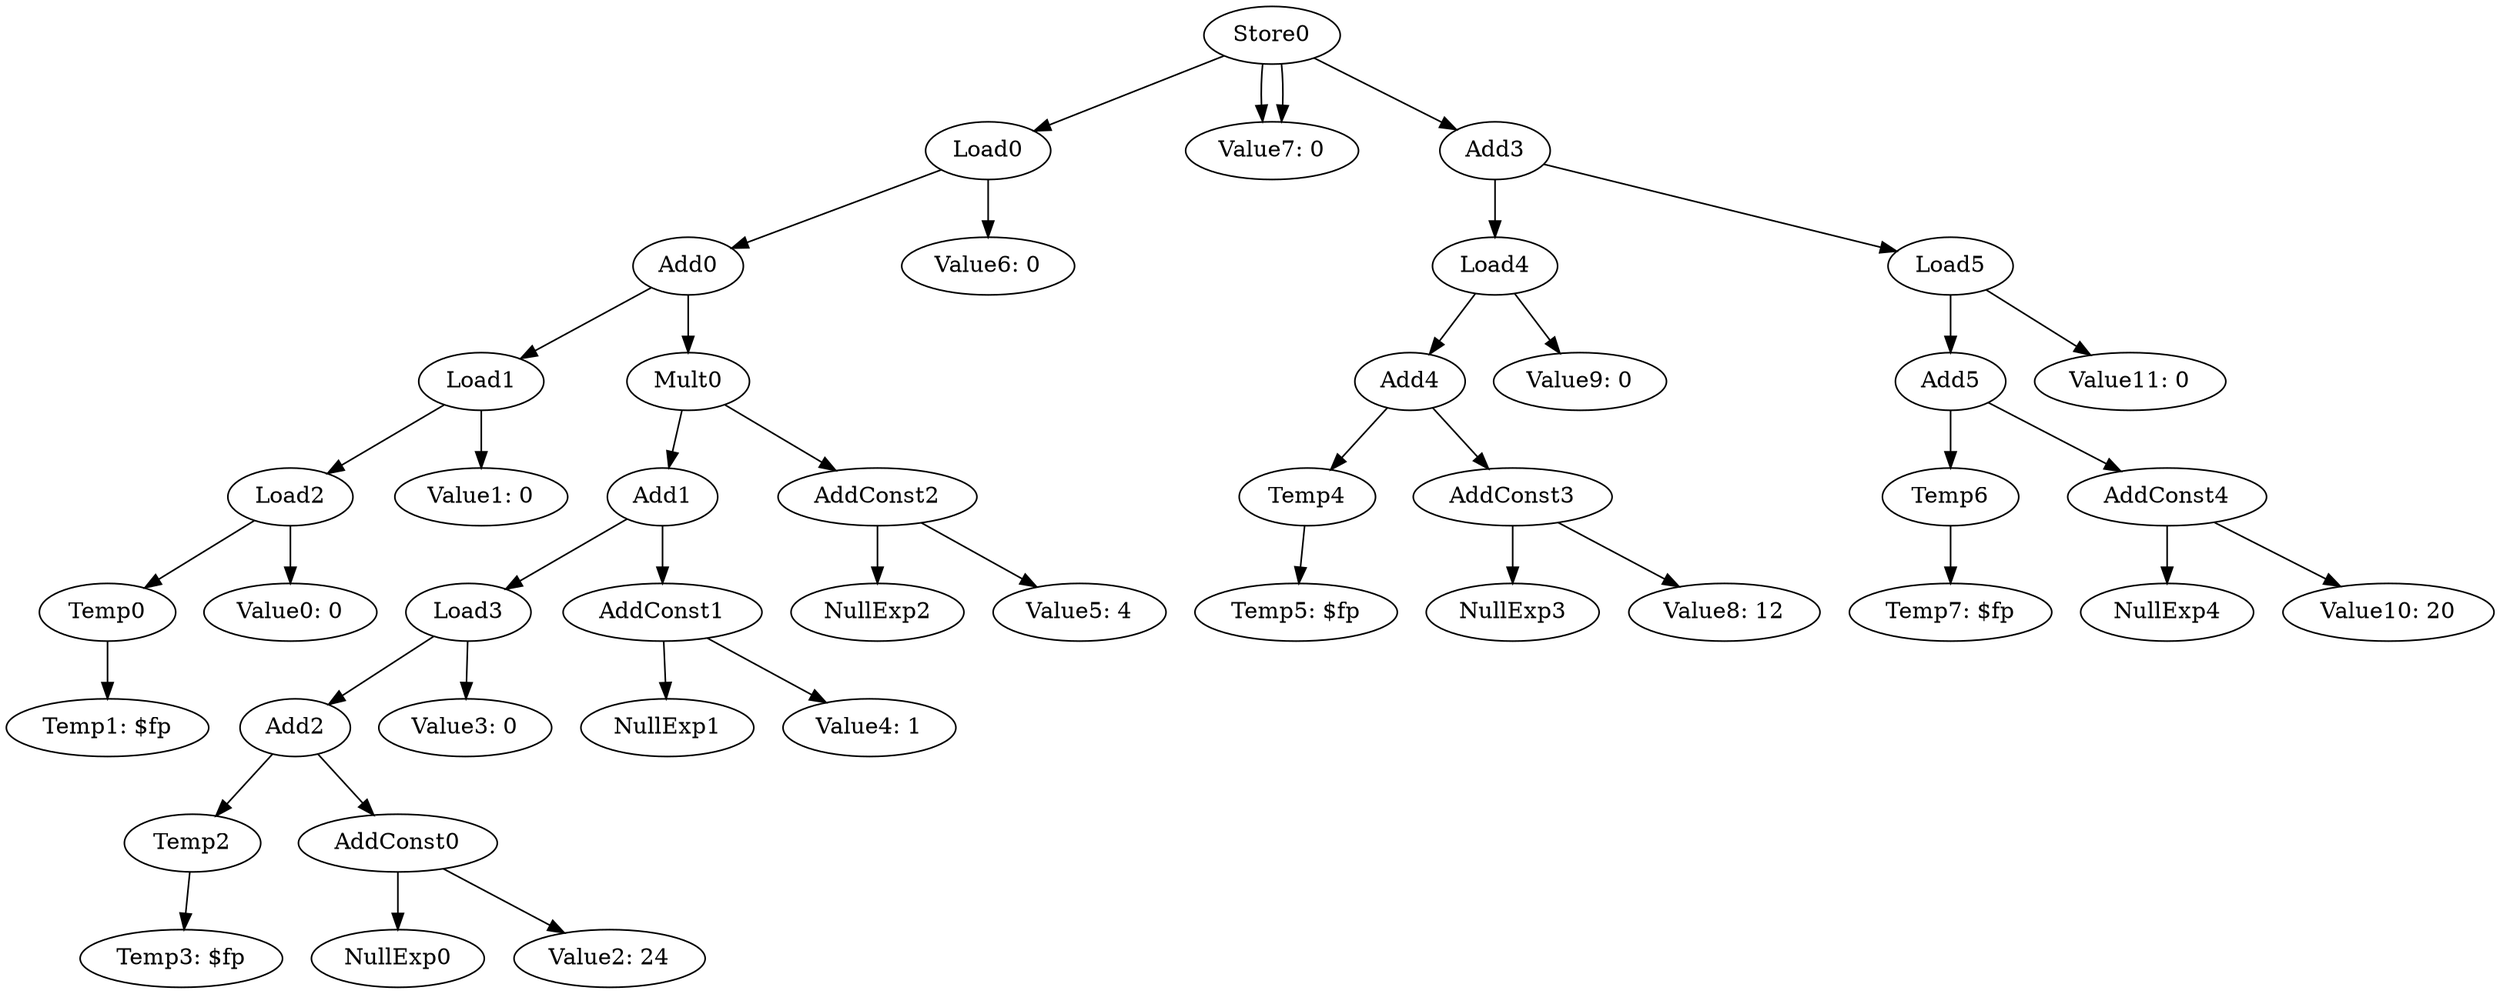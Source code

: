 digraph {
	ordering = out;
	Add1 -> Load3;
	Add1 -> AddConst1;
	Load5 -> Add5;
	Load5 -> "Value11: 0";
	Store0 -> Load0;
	Store0 -> "Value7: 0";
	Store0 -> Add3;
	Store0 -> "Value7: 0";
	Load3 -> Add2;
	Load3 -> "Value3: 0";
	AddConst0 -> NullExp0;
	AddConst0 -> "Value2: 24";
	Add0 -> Load1;
	Add0 -> Mult0;
	Add2 -> Temp2;
	Add2 -> AddConst0;
	Load2 -> Temp0;
	Load2 -> "Value0: 0";
	Load4 -> Add4;
	Load4 -> "Value9: 0";
	Temp2 -> "Temp3: $fp";
	Load1 -> Load2;
	Load1 -> "Value1: 0";
	AddConst1 -> NullExp1;
	AddConst1 -> "Value4: 1";
	Temp0 -> "Temp1: $fp";
	AddConst4 -> NullExp4;
	AddConst4 -> "Value10: 20";
	AddConst2 -> NullExp2;
	AddConst2 -> "Value5: 4";
	Load0 -> Add0;
	Load0 -> "Value6: 0";
	Add5 -> Temp6;
	Add5 -> AddConst4;
	Add4 -> Temp4;
	Add4 -> AddConst3;
	Temp4 -> "Temp5: $fp";
	AddConst3 -> NullExp3;
	AddConst3 -> "Value8: 12";
	Mult0 -> Add1;
	Mult0 -> AddConst2;
	Add3 -> Load4;
	Add3 -> Load5;
	Temp6 -> "Temp7: $fp";
}

